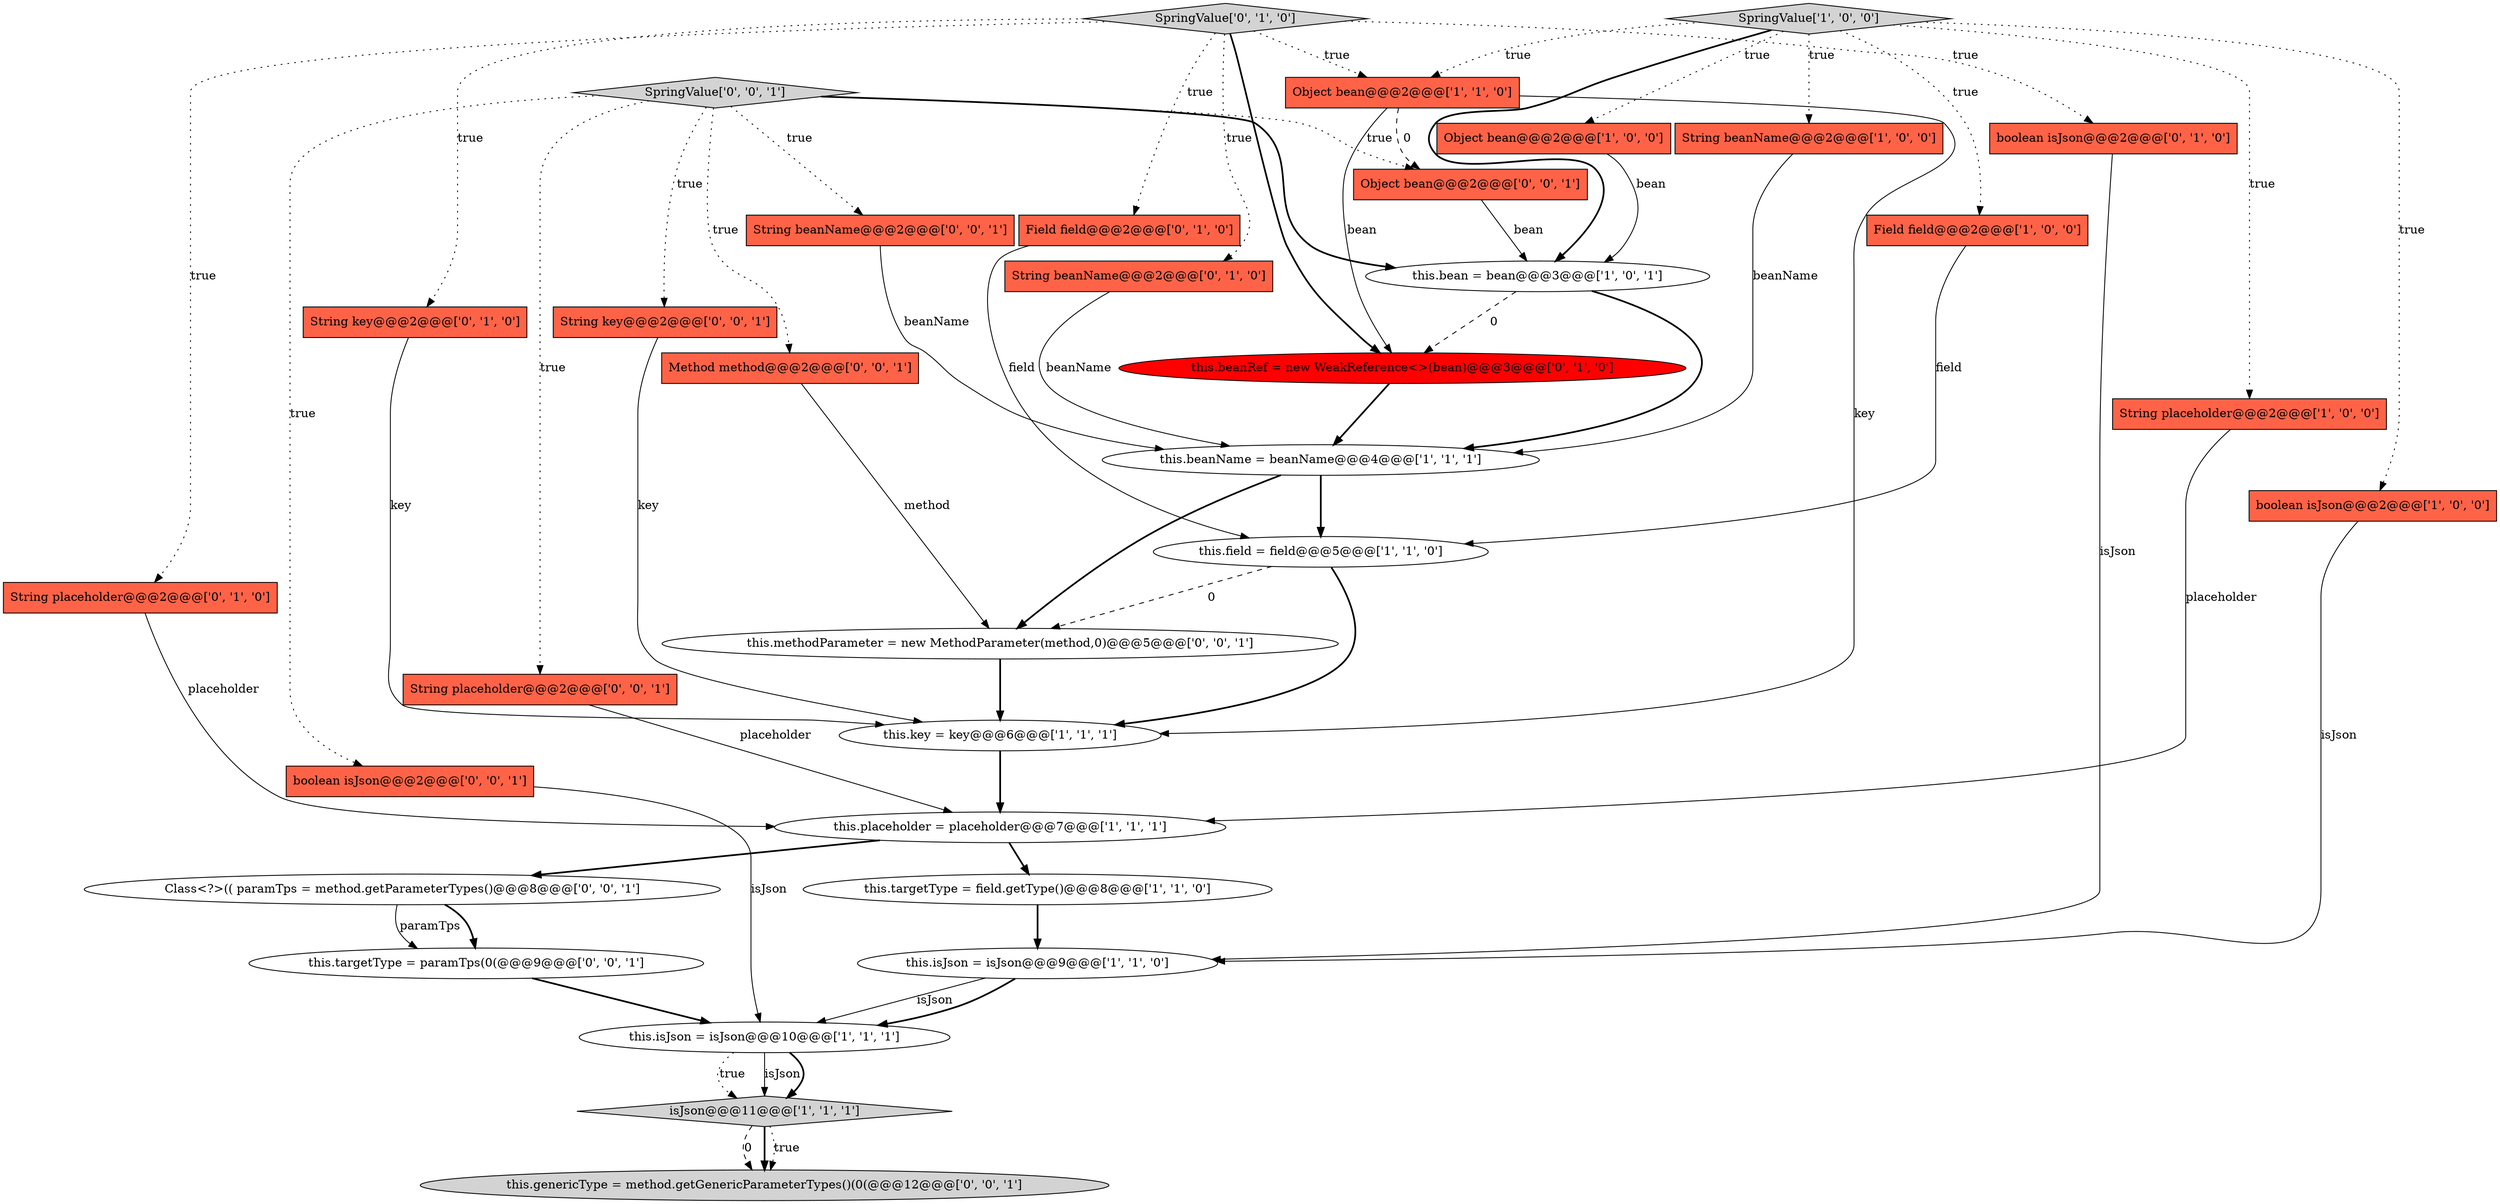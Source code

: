 digraph {
24 [style = filled, label = "String placeholder@@@2@@@['0', '0', '1']", fillcolor = tomato, shape = box image = "AAA0AAABBB3BBB"];
12 [style = filled, label = "String placeholder@@@2@@@['1', '0', '0']", fillcolor = tomato, shape = box image = "AAA0AAABBB1BBB"];
25 [style = filled, label = "this.genericType = method.getGenericParameterTypes()(0(@@@12@@@['0', '0', '1']", fillcolor = lightgray, shape = ellipse image = "AAA0AAABBB3BBB"];
18 [style = filled, label = "Field field@@@2@@@['0', '1', '0']", fillcolor = tomato, shape = box image = "AAA0AAABBB2BBB"];
27 [style = filled, label = "Class<?>(( paramTps = method.getParameterTypes()@@@8@@@['0', '0', '1']", fillcolor = white, shape = ellipse image = "AAA0AAABBB3BBB"];
33 [style = filled, label = "this.targetType = paramTps(0(@@@9@@@['0', '0', '1']", fillcolor = white, shape = ellipse image = "AAA0AAABBB3BBB"];
26 [style = filled, label = "Method method@@@2@@@['0', '0', '1']", fillcolor = tomato, shape = box image = "AAA0AAABBB3BBB"];
2 [style = filled, label = "this.field = field@@@5@@@['1', '1', '0']", fillcolor = white, shape = ellipse image = "AAA0AAABBB1BBB"];
5 [style = filled, label = "isJson@@@11@@@['1', '1', '1']", fillcolor = lightgray, shape = diamond image = "AAA0AAABBB1BBB"];
32 [style = filled, label = "Object bean@@@2@@@['0', '0', '1']", fillcolor = tomato, shape = box image = "AAA0AAABBB3BBB"];
1 [style = filled, label = "Object bean@@@2@@@['1', '0', '0']", fillcolor = tomato, shape = box image = "AAA0AAABBB1BBB"];
16 [style = filled, label = "String placeholder@@@2@@@['0', '1', '0']", fillcolor = tomato, shape = box image = "AAA0AAABBB2BBB"];
20 [style = filled, label = "String key@@@2@@@['0', '1', '0']", fillcolor = tomato, shape = box image = "AAA0AAABBB2BBB"];
8 [style = filled, label = "this.placeholder = placeholder@@@7@@@['1', '1', '1']", fillcolor = white, shape = ellipse image = "AAA0AAABBB1BBB"];
9 [style = filled, label = "this.beanName = beanName@@@4@@@['1', '1', '1']", fillcolor = white, shape = ellipse image = "AAA0AAABBB1BBB"];
10 [style = filled, label = "this.isJson = isJson@@@9@@@['1', '1', '0']", fillcolor = white, shape = ellipse image = "AAA0AAABBB1BBB"];
31 [style = filled, label = "String key@@@2@@@['0', '0', '1']", fillcolor = tomato, shape = box image = "AAA0AAABBB3BBB"];
21 [style = filled, label = "boolean isJson@@@2@@@['0', '1', '0']", fillcolor = tomato, shape = box image = "AAA0AAABBB2BBB"];
23 [style = filled, label = "boolean isJson@@@2@@@['0', '0', '1']", fillcolor = tomato, shape = box image = "AAA0AAABBB3BBB"];
4 [style = filled, label = "this.isJson = isJson@@@10@@@['1', '1', '1']", fillcolor = white, shape = ellipse image = "AAA0AAABBB1BBB"];
22 [style = filled, label = "SpringValue['0', '1', '0']", fillcolor = lightgray, shape = diamond image = "AAA0AAABBB2BBB"];
7 [style = filled, label = "Field field@@@2@@@['1', '0', '0']", fillcolor = tomato, shape = box image = "AAA0AAABBB1BBB"];
0 [style = filled, label = "String beanName@@@2@@@['1', '0', '0']", fillcolor = tomato, shape = box image = "AAA0AAABBB1BBB"];
13 [style = filled, label = "Object bean@@@2@@@['1', '1', '0']", fillcolor = tomato, shape = box image = "AAA0AAABBB1BBB"];
3 [style = filled, label = "this.targetType = field.getType()@@@8@@@['1', '1', '0']", fillcolor = white, shape = ellipse image = "AAA0AAABBB1BBB"];
14 [style = filled, label = "this.bean = bean@@@3@@@['1', '0', '1']", fillcolor = white, shape = ellipse image = "AAA0AAABBB1BBB"];
29 [style = filled, label = "SpringValue['0', '0', '1']", fillcolor = lightgray, shape = diamond image = "AAA0AAABBB3BBB"];
6 [style = filled, label = "boolean isJson@@@2@@@['1', '0', '0']", fillcolor = tomato, shape = box image = "AAA0AAABBB1BBB"];
11 [style = filled, label = "SpringValue['1', '0', '0']", fillcolor = lightgray, shape = diamond image = "AAA0AAABBB1BBB"];
17 [style = filled, label = "this.beanRef = new WeakReference<>(bean)@@@3@@@['0', '1', '0']", fillcolor = red, shape = ellipse image = "AAA1AAABBB2BBB"];
30 [style = filled, label = "String beanName@@@2@@@['0', '0', '1']", fillcolor = tomato, shape = box image = "AAA0AAABBB3BBB"];
15 [style = filled, label = "this.key = key@@@6@@@['1', '1', '1']", fillcolor = white, shape = ellipse image = "AAA0AAABBB1BBB"];
28 [style = filled, label = "this.methodParameter = new MethodParameter(method,0)@@@5@@@['0', '0', '1']", fillcolor = white, shape = ellipse image = "AAA0AAABBB3BBB"];
19 [style = filled, label = "String beanName@@@2@@@['0', '1', '0']", fillcolor = tomato, shape = box image = "AAA0AAABBB2BBB"];
16->8 [style = solid, label="placeholder"];
11->7 [style = dotted, label="true"];
22->21 [style = dotted, label="true"];
4->5 [style = dotted, label="true"];
22->19 [style = dotted, label="true"];
1->14 [style = solid, label="bean"];
28->15 [style = bold, label=""];
12->8 [style = solid, label="placeholder"];
10->4 [style = solid, label="isJson"];
22->18 [style = dotted, label="true"];
11->14 [style = bold, label=""];
9->2 [style = bold, label=""];
21->10 [style = solid, label="isJson"];
11->1 [style = dotted, label="true"];
17->9 [style = bold, label=""];
33->4 [style = bold, label=""];
8->3 [style = bold, label=""];
11->12 [style = dotted, label="true"];
20->15 [style = solid, label="key"];
4->5 [style = solid, label="isJson"];
29->23 [style = dotted, label="true"];
5->25 [style = dashed, label="0"];
32->14 [style = solid, label="bean"];
11->13 [style = dotted, label="true"];
29->26 [style = dotted, label="true"];
13->17 [style = solid, label="bean"];
6->10 [style = solid, label="isJson"];
5->25 [style = bold, label=""];
26->28 [style = solid, label="method"];
13->32 [style = dashed, label="0"];
9->28 [style = bold, label=""];
3->10 [style = bold, label=""];
18->2 [style = solid, label="field"];
22->20 [style = dotted, label="true"];
5->25 [style = dotted, label="true"];
13->15 [style = solid, label="key"];
11->6 [style = dotted, label="true"];
7->2 [style = solid, label="field"];
11->0 [style = dotted, label="true"];
0->9 [style = solid, label="beanName"];
22->16 [style = dotted, label="true"];
2->15 [style = bold, label=""];
22->13 [style = dotted, label="true"];
29->14 [style = bold, label=""];
2->28 [style = dashed, label="0"];
29->30 [style = dotted, label="true"];
10->4 [style = bold, label=""];
22->17 [style = bold, label=""];
14->17 [style = dashed, label="0"];
14->9 [style = bold, label=""];
19->9 [style = solid, label="beanName"];
23->4 [style = solid, label="isJson"];
31->15 [style = solid, label="key"];
27->33 [style = bold, label=""];
8->27 [style = bold, label=""];
29->24 [style = dotted, label="true"];
4->5 [style = bold, label=""];
24->8 [style = solid, label="placeholder"];
30->9 [style = solid, label="beanName"];
27->33 [style = solid, label="paramTps"];
15->8 [style = bold, label=""];
29->32 [style = dotted, label="true"];
29->31 [style = dotted, label="true"];
}
